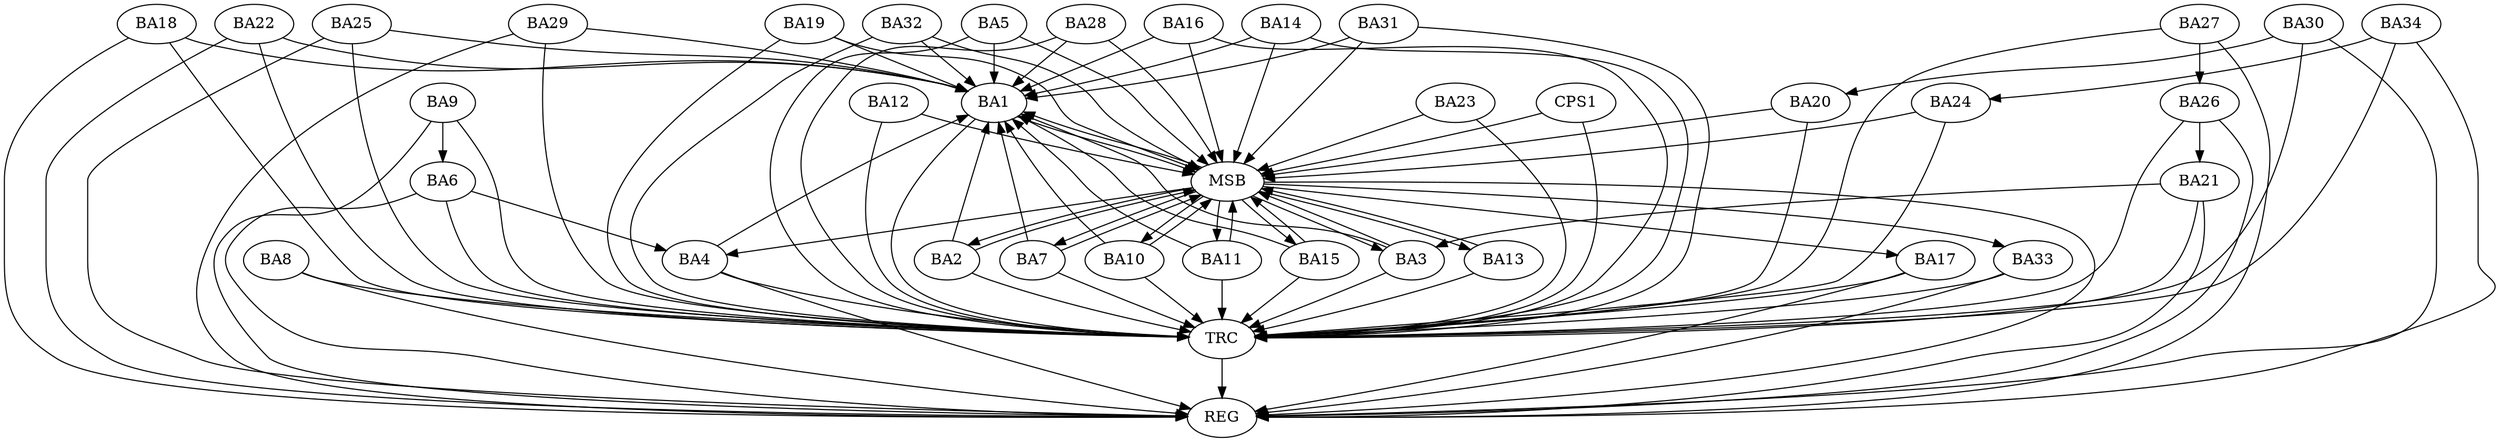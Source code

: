 strict digraph G {
  BA1 [ label="BA1" ];
  BA2 [ label="BA2" ];
  BA3 [ label="BA3" ];
  BA4 [ label="BA4" ];
  BA5 [ label="BA5" ];
  BA6 [ label="BA6" ];
  BA7 [ label="BA7" ];
  BA8 [ label="BA8" ];
  BA9 [ label="BA9" ];
  BA10 [ label="BA10" ];
  BA11 [ label="BA11" ];
  BA12 [ label="BA12" ];
  BA13 [ label="BA13" ];
  BA14 [ label="BA14" ];
  BA15 [ label="BA15" ];
  BA16 [ label="BA16" ];
  BA17 [ label="BA17" ];
  BA18 [ label="BA18" ];
  BA19 [ label="BA19" ];
  BA20 [ label="BA20" ];
  BA21 [ label="BA21" ];
  BA22 [ label="BA22" ];
  BA23 [ label="BA23" ];
  BA24 [ label="BA24" ];
  BA25 [ label="BA25" ];
  BA26 [ label="BA26" ];
  BA27 [ label="BA27" ];
  BA28 [ label="BA28" ];
  BA29 [ label="BA29" ];
  BA30 [ label="BA30" ];
  BA31 [ label="BA31" ];
  BA32 [ label="BA32" ];
  BA33 [ label="BA33" ];
  BA34 [ label="BA34" ];
  CPS1 [ label="CPS1" ];
  REG [ label="REG" ];
  MSB [ label="MSB" ];
  TRC [ label="TRC" ];
  BA6 -> BA4;
  BA9 -> BA6;
  BA18 -> BA1;
  BA21 -> BA3;
  BA25 -> BA1;
  BA26 -> BA21;
  BA27 -> BA26;
  BA30 -> BA20;
  BA34 -> BA24;
  BA4 -> REG;
  BA6 -> REG;
  BA8 -> REG;
  BA9 -> REG;
  BA17 -> REG;
  BA18 -> REG;
  BA21 -> REG;
  BA22 -> REG;
  BA25 -> REG;
  BA26 -> REG;
  BA27 -> REG;
  BA29 -> REG;
  BA30 -> REG;
  BA33 -> REG;
  BA34 -> REG;
  BA1 -> MSB;
  MSB -> BA2;
  MSB -> REG;
  BA2 -> MSB;
  MSB -> BA1;
  BA3 -> MSB;
  BA5 -> MSB;
  MSB -> BA4;
  BA7 -> MSB;
  BA10 -> MSB;
  MSB -> BA3;
  BA11 -> MSB;
  BA12 -> MSB;
  MSB -> BA7;
  BA13 -> MSB;
  BA14 -> MSB;
  BA15 -> MSB;
  BA16 -> MSB;
  BA19 -> MSB;
  MSB -> BA17;
  BA20 -> MSB;
  BA23 -> MSB;
  BA24 -> MSB;
  BA28 -> MSB;
  BA31 -> MSB;
  BA32 -> MSB;
  MSB -> BA11;
  CPS1 -> MSB;
  MSB -> BA33;
  MSB -> BA10;
  MSB -> BA13;
  MSB -> BA15;
  BA1 -> TRC;
  BA2 -> TRC;
  BA3 -> TRC;
  BA4 -> TRC;
  BA5 -> TRC;
  BA6 -> TRC;
  BA7 -> TRC;
  BA8 -> TRC;
  BA9 -> TRC;
  BA10 -> TRC;
  BA11 -> TRC;
  BA12 -> TRC;
  BA13 -> TRC;
  BA14 -> TRC;
  BA15 -> TRC;
  BA16 -> TRC;
  BA17 -> TRC;
  BA18 -> TRC;
  BA19 -> TRC;
  BA20 -> TRC;
  BA21 -> TRC;
  BA22 -> TRC;
  BA23 -> TRC;
  BA24 -> TRC;
  BA25 -> TRC;
  BA26 -> TRC;
  BA27 -> TRC;
  BA28 -> TRC;
  BA29 -> TRC;
  BA30 -> TRC;
  BA31 -> TRC;
  BA32 -> TRC;
  BA33 -> TRC;
  BA34 -> TRC;
  CPS1 -> TRC;
  TRC -> REG;
  BA10 -> BA1;
  BA5 -> BA1;
  BA4 -> BA1;
  BA28 -> BA1;
  BA19 -> BA1;
  BA15 -> BA1;
  BA16 -> BA1;
  BA29 -> BA1;
  BA2 -> BA1;
  BA32 -> BA1;
  BA14 -> BA1;
  BA3 -> BA1;
  BA22 -> BA1;
  BA31 -> BA1;
  BA7 -> BA1;
  BA11 -> BA1;
}

